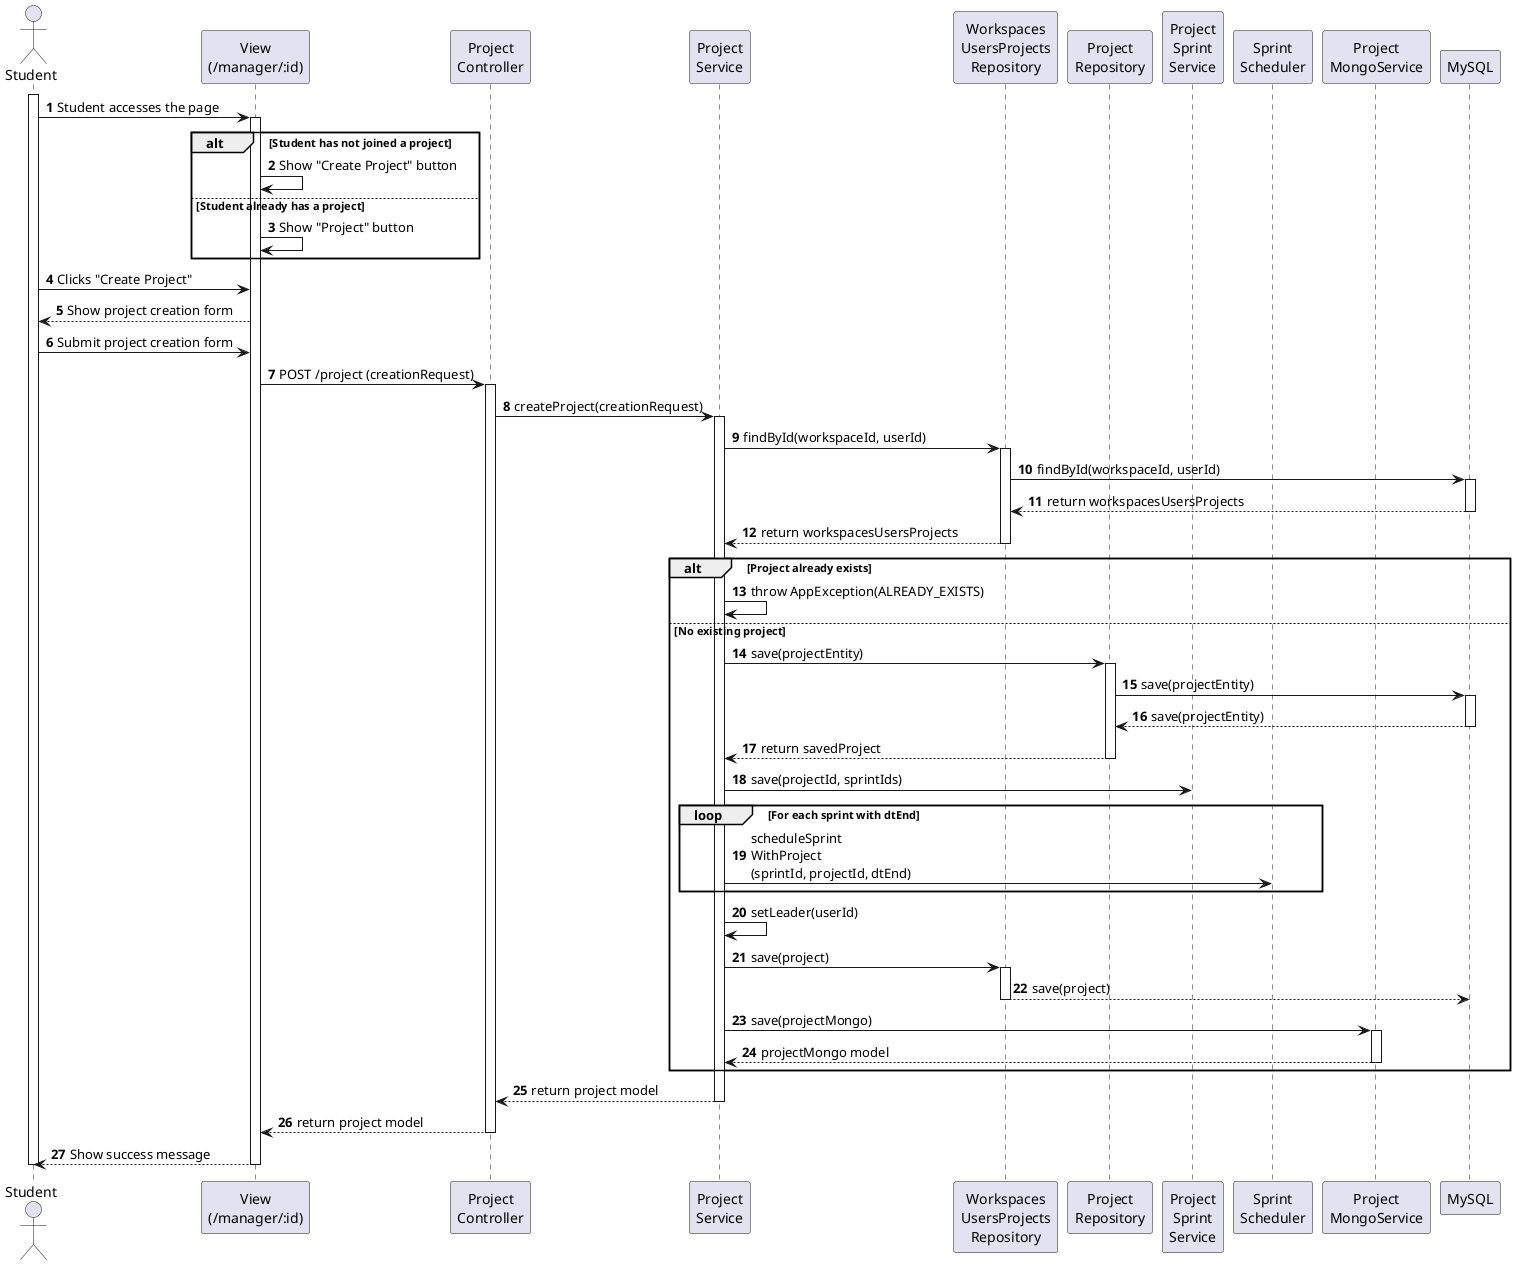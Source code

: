 @startuml
autonumber
actor "Student" as SV
participant "View\n(/manager/:id)" as View
participant "Project\nController" as Controller
participant "Project\nService" as Service
participant "Workspaces\nUsersProjects\nRepository" as WUPRepo
participant "Project\nRepository" as ProjectRepo
participant "Project\nSprint\nService" as SprintService
participant "Sprint\nScheduler" as Scheduler
participant "Project\nMongoService" as MongoService
participant "MySQL" as MySQL

activate SV
SV -> View : Student accesses the page

activate View
    alt Student has not joined a project
        View -> View : Show "Create Project" button
    else Student already has a project
        View -> View : Show "Project" button
    end

SV -> View : Clicks "Create Project"

View --> SV : Show project creation form
SV -> View : Submit project creation form
View -> Controller : POST /project (creationRequest)

activate Controller
Controller -> Service : createProject(creationRequest)
activate Service

    Service -> WUPRepo : findById(workspaceId, userId)
    activate WUPRepo
    WUPRepo ->  MySQL : findById(workspaceId, userId)
    activate MySQL
    MySQL --> WUPRepo : return workspacesUsersProjects
    deactivate MySQL
    WUPRepo --> Service : return workspacesUsersProjects
    deactivate WUPRepo

    alt Project already exists
        Service -> Service : throw AppException(ALREADY_EXISTS)
    else No existing project

        Service -> ProjectRepo : save(projectEntity)
        activate ProjectRepo
        ProjectRepo -> MySQL : save(projectEntity)
        activate MySQL
        MySQL --> ProjectRepo:  save(projectEntity)
        deactivate MySQL
        ProjectRepo --> Service : return savedProject
        deactivate ProjectRepo

        Service -> SprintService : save(projectId, sprintIds)
        loop For each sprint with dtEnd
            Service -> Scheduler : scheduleSprint\nWithProject\n(sprintId, projectId, dtEnd)

        end

        Service -> Service: setLeader(userId)
        Service -> WUPRepo : save(project)
        activate WUPRepo
        WUPRepo --> MySQL : save(project)
        deactivate WUPRepo

        Service -> MongoService : save(projectMongo)
        activate MongoService
        MongoService --> Service : projectMongo model
        deactivate MongoService
    end

Service --> Controller : return project model
deactivate Service
Controller --> View : return project model
deactivate Controller

View --> SV : Show success message
deactivate View
deactivate SV

@enduml
